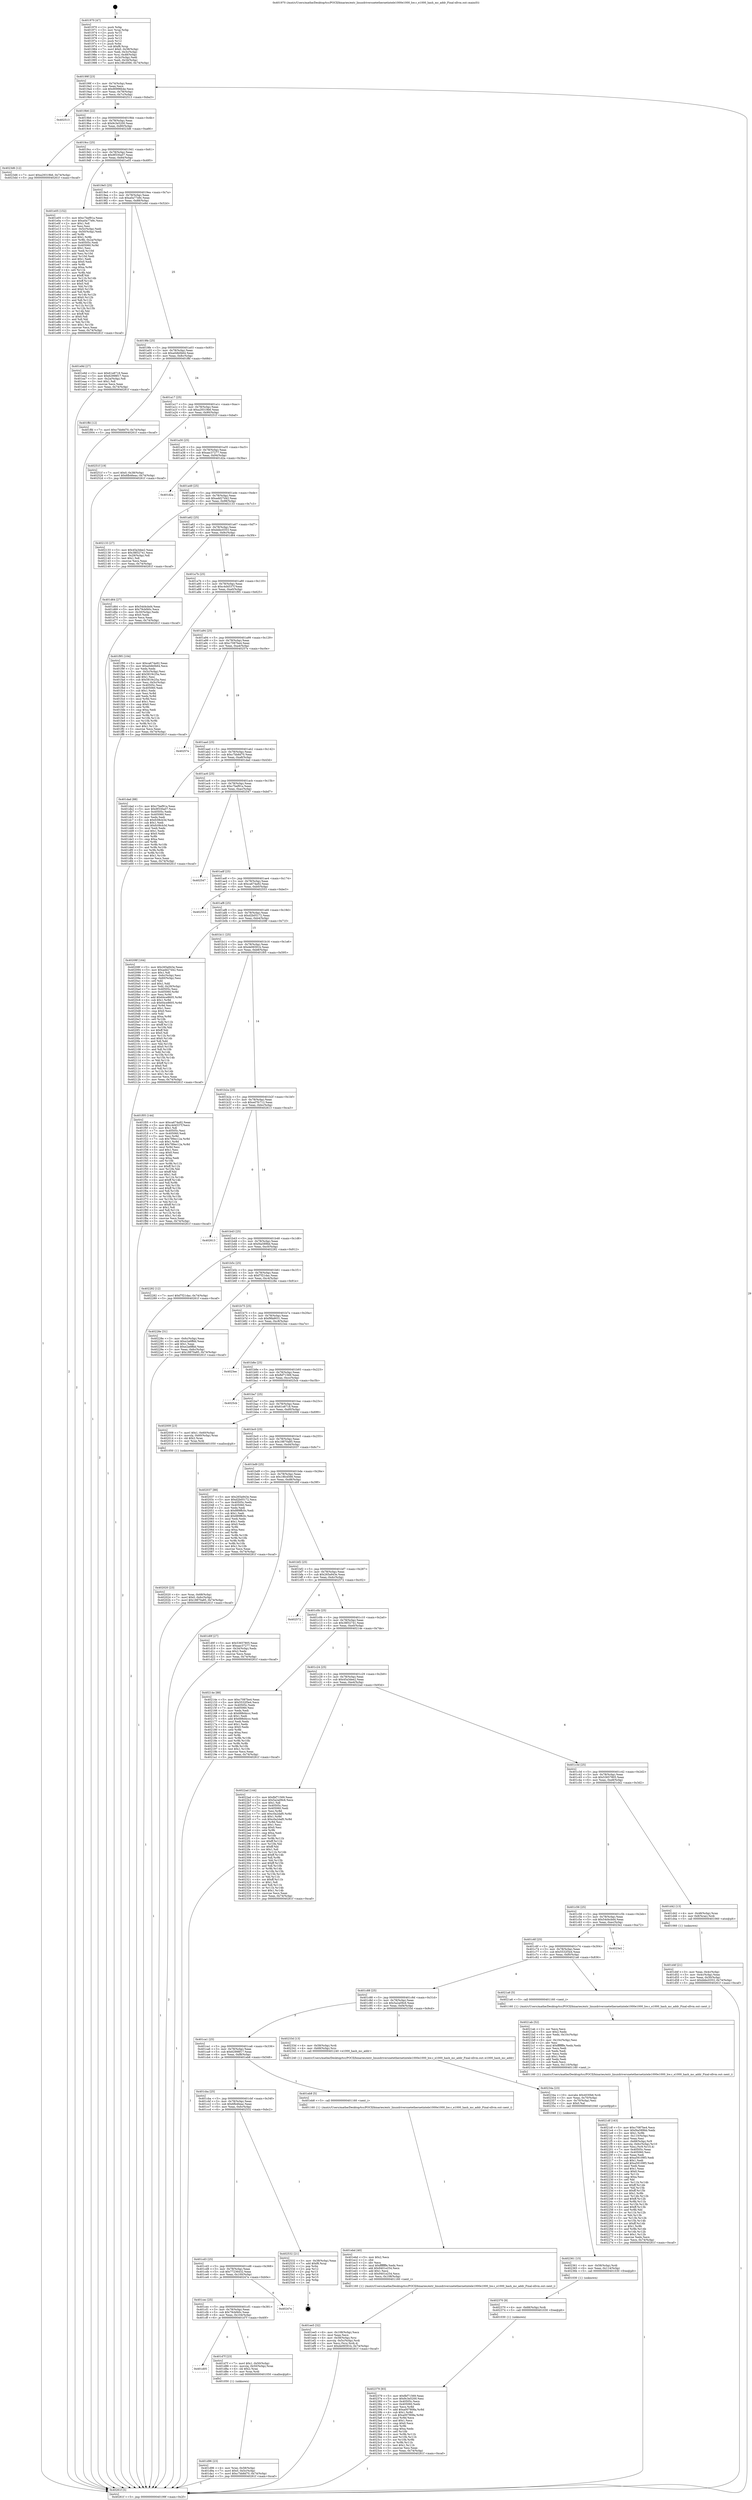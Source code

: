 digraph "0x401970" {
  label = "0x401970 (/mnt/c/Users/mathe/Desktop/tcc/POCII/binaries/extr_linuxdriversnetethernetintele1000e1000_hw.c_e1000_hash_mc_addr_Final-ollvm.out::main(0))"
  labelloc = "t"
  node[shape=record]

  Entry [label="",width=0.3,height=0.3,shape=circle,fillcolor=black,style=filled]
  "0x40199f" [label="{
     0x40199f [23]\l
     | [instrs]\l
     &nbsp;&nbsp;0x40199f \<+3\>: mov -0x74(%rbp),%eax\l
     &nbsp;&nbsp;0x4019a2 \<+2\>: mov %eax,%ecx\l
     &nbsp;&nbsp;0x4019a4 \<+6\>: sub $0x90996b4e,%ecx\l
     &nbsp;&nbsp;0x4019aa \<+3\>: mov %eax,-0x78(%rbp)\l
     &nbsp;&nbsp;0x4019ad \<+3\>: mov %ecx,-0x7c(%rbp)\l
     &nbsp;&nbsp;0x4019b0 \<+6\>: je 0000000000402513 \<main+0xba3\>\l
  }"]
  "0x402513" [label="{
     0x402513\l
  }", style=dashed]
  "0x4019b6" [label="{
     0x4019b6 [22]\l
     | [instrs]\l
     &nbsp;&nbsp;0x4019b6 \<+5\>: jmp 00000000004019bb \<main+0x4b\>\l
     &nbsp;&nbsp;0x4019bb \<+3\>: mov -0x78(%rbp),%eax\l
     &nbsp;&nbsp;0x4019be \<+5\>: sub $0x9c3e5200,%eax\l
     &nbsp;&nbsp;0x4019c3 \<+3\>: mov %eax,-0x80(%rbp)\l
     &nbsp;&nbsp;0x4019c6 \<+6\>: je 00000000004023d6 \<main+0xa66\>\l
  }"]
  Exit [label="",width=0.3,height=0.3,shape=circle,fillcolor=black,style=filled,peripheries=2]
  "0x4023d6" [label="{
     0x4023d6 [12]\l
     | [instrs]\l
     &nbsp;&nbsp;0x4023d6 \<+7\>: movl $0xa29319b6,-0x74(%rbp)\l
     &nbsp;&nbsp;0x4023dd \<+5\>: jmp 000000000040261f \<main+0xcaf\>\l
  }"]
  "0x4019cc" [label="{
     0x4019cc [25]\l
     | [instrs]\l
     &nbsp;&nbsp;0x4019cc \<+5\>: jmp 00000000004019d1 \<main+0x61\>\l
     &nbsp;&nbsp;0x4019d1 \<+3\>: mov -0x78(%rbp),%eax\l
     &nbsp;&nbsp;0x4019d4 \<+5\>: sub $0x9f330a07,%eax\l
     &nbsp;&nbsp;0x4019d9 \<+6\>: mov %eax,-0x84(%rbp)\l
     &nbsp;&nbsp;0x4019df \<+6\>: je 0000000000401e05 \<main+0x495\>\l
  }"]
  "0x402379" [label="{
     0x402379 [93]\l
     | [instrs]\l
     &nbsp;&nbsp;0x402379 \<+5\>: mov $0xfbf71569,%eax\l
     &nbsp;&nbsp;0x40237e \<+5\>: mov $0x9c3e5200,%esi\l
     &nbsp;&nbsp;0x402383 \<+7\>: mov 0x40505c,%ecx\l
     &nbsp;&nbsp;0x40238a \<+7\>: mov 0x405060,%edx\l
     &nbsp;&nbsp;0x402391 \<+3\>: mov %ecx,%r8d\l
     &nbsp;&nbsp;0x402394 \<+7\>: add $0xa007808a,%r8d\l
     &nbsp;&nbsp;0x40239b \<+4\>: sub $0x1,%r8d\l
     &nbsp;&nbsp;0x40239f \<+7\>: sub $0xa007808a,%r8d\l
     &nbsp;&nbsp;0x4023a6 \<+4\>: imul %r8d,%ecx\l
     &nbsp;&nbsp;0x4023aa \<+3\>: and $0x1,%ecx\l
     &nbsp;&nbsp;0x4023ad \<+3\>: cmp $0x0,%ecx\l
     &nbsp;&nbsp;0x4023b0 \<+4\>: sete %r9b\l
     &nbsp;&nbsp;0x4023b4 \<+3\>: cmp $0xa,%edx\l
     &nbsp;&nbsp;0x4023b7 \<+4\>: setl %r10b\l
     &nbsp;&nbsp;0x4023bb \<+3\>: mov %r9b,%r11b\l
     &nbsp;&nbsp;0x4023be \<+3\>: and %r10b,%r11b\l
     &nbsp;&nbsp;0x4023c1 \<+3\>: xor %r10b,%r9b\l
     &nbsp;&nbsp;0x4023c4 \<+3\>: or %r9b,%r11b\l
     &nbsp;&nbsp;0x4023c7 \<+4\>: test $0x1,%r11b\l
     &nbsp;&nbsp;0x4023cb \<+3\>: cmovne %esi,%eax\l
     &nbsp;&nbsp;0x4023ce \<+3\>: mov %eax,-0x74(%rbp)\l
     &nbsp;&nbsp;0x4023d1 \<+5\>: jmp 000000000040261f \<main+0xcaf\>\l
  }"]
  "0x401e05" [label="{
     0x401e05 [152]\l
     | [instrs]\l
     &nbsp;&nbsp;0x401e05 \<+5\>: mov $0xc7bef91a,%eax\l
     &nbsp;&nbsp;0x401e0a \<+5\>: mov $0xa0a77e9c,%ecx\l
     &nbsp;&nbsp;0x401e0f \<+2\>: mov $0x1,%dl\l
     &nbsp;&nbsp;0x401e11 \<+2\>: xor %esi,%esi\l
     &nbsp;&nbsp;0x401e13 \<+3\>: mov -0x5c(%rbp),%edi\l
     &nbsp;&nbsp;0x401e16 \<+3\>: cmp -0x50(%rbp),%edi\l
     &nbsp;&nbsp;0x401e19 \<+4\>: setl %r8b\l
     &nbsp;&nbsp;0x401e1d \<+4\>: and $0x1,%r8b\l
     &nbsp;&nbsp;0x401e21 \<+4\>: mov %r8b,-0x2a(%rbp)\l
     &nbsp;&nbsp;0x401e25 \<+7\>: mov 0x40505c,%edi\l
     &nbsp;&nbsp;0x401e2c \<+8\>: mov 0x405060,%r9d\l
     &nbsp;&nbsp;0x401e34 \<+3\>: sub $0x1,%esi\l
     &nbsp;&nbsp;0x401e37 \<+3\>: mov %edi,%r10d\l
     &nbsp;&nbsp;0x401e3a \<+3\>: add %esi,%r10d\l
     &nbsp;&nbsp;0x401e3d \<+4\>: imul %r10d,%edi\l
     &nbsp;&nbsp;0x401e41 \<+3\>: and $0x1,%edi\l
     &nbsp;&nbsp;0x401e44 \<+3\>: cmp $0x0,%edi\l
     &nbsp;&nbsp;0x401e47 \<+4\>: sete %r8b\l
     &nbsp;&nbsp;0x401e4b \<+4\>: cmp $0xa,%r9d\l
     &nbsp;&nbsp;0x401e4f \<+4\>: setl %r11b\l
     &nbsp;&nbsp;0x401e53 \<+3\>: mov %r8b,%bl\l
     &nbsp;&nbsp;0x401e56 \<+3\>: xor $0xff,%bl\l
     &nbsp;&nbsp;0x401e59 \<+3\>: mov %r11b,%r14b\l
     &nbsp;&nbsp;0x401e5c \<+4\>: xor $0xff,%r14b\l
     &nbsp;&nbsp;0x401e60 \<+3\>: xor $0x0,%dl\l
     &nbsp;&nbsp;0x401e63 \<+3\>: mov %bl,%r15b\l
     &nbsp;&nbsp;0x401e66 \<+4\>: and $0x0,%r15b\l
     &nbsp;&nbsp;0x401e6a \<+3\>: and %dl,%r8b\l
     &nbsp;&nbsp;0x401e6d \<+3\>: mov %r14b,%r12b\l
     &nbsp;&nbsp;0x401e70 \<+4\>: and $0x0,%r12b\l
     &nbsp;&nbsp;0x401e74 \<+3\>: and %dl,%r11b\l
     &nbsp;&nbsp;0x401e77 \<+3\>: or %r8b,%r15b\l
     &nbsp;&nbsp;0x401e7a \<+3\>: or %r11b,%r12b\l
     &nbsp;&nbsp;0x401e7d \<+3\>: xor %r12b,%r15b\l
     &nbsp;&nbsp;0x401e80 \<+3\>: or %r14b,%bl\l
     &nbsp;&nbsp;0x401e83 \<+3\>: xor $0xff,%bl\l
     &nbsp;&nbsp;0x401e86 \<+3\>: or $0x0,%dl\l
     &nbsp;&nbsp;0x401e89 \<+2\>: and %dl,%bl\l
     &nbsp;&nbsp;0x401e8b \<+3\>: or %bl,%r15b\l
     &nbsp;&nbsp;0x401e8e \<+4\>: test $0x1,%r15b\l
     &nbsp;&nbsp;0x401e92 \<+3\>: cmovne %ecx,%eax\l
     &nbsp;&nbsp;0x401e95 \<+3\>: mov %eax,-0x74(%rbp)\l
     &nbsp;&nbsp;0x401e98 \<+5\>: jmp 000000000040261f \<main+0xcaf\>\l
  }"]
  "0x4019e5" [label="{
     0x4019e5 [25]\l
     | [instrs]\l
     &nbsp;&nbsp;0x4019e5 \<+5\>: jmp 00000000004019ea \<main+0x7a\>\l
     &nbsp;&nbsp;0x4019ea \<+3\>: mov -0x78(%rbp),%eax\l
     &nbsp;&nbsp;0x4019ed \<+5\>: sub $0xa0a77e9c,%eax\l
     &nbsp;&nbsp;0x4019f2 \<+6\>: mov %eax,-0x88(%rbp)\l
     &nbsp;&nbsp;0x4019f8 \<+6\>: je 0000000000401e9d \<main+0x52d\>\l
  }"]
  "0x402370" [label="{
     0x402370 [9]\l
     | [instrs]\l
     &nbsp;&nbsp;0x402370 \<+4\>: mov -0x68(%rbp),%rdi\l
     &nbsp;&nbsp;0x402374 \<+5\>: call 0000000000401030 \<free@plt\>\l
     | [calls]\l
     &nbsp;&nbsp;0x401030 \{1\} (unknown)\l
  }"]
  "0x401e9d" [label="{
     0x401e9d [27]\l
     | [instrs]\l
     &nbsp;&nbsp;0x401e9d \<+5\>: mov $0x61e8718,%eax\l
     &nbsp;&nbsp;0x401ea2 \<+5\>: mov $0x62998f17,%ecx\l
     &nbsp;&nbsp;0x401ea7 \<+3\>: mov -0x2a(%rbp),%dl\l
     &nbsp;&nbsp;0x401eaa \<+3\>: test $0x1,%dl\l
     &nbsp;&nbsp;0x401ead \<+3\>: cmovne %ecx,%eax\l
     &nbsp;&nbsp;0x401eb0 \<+3\>: mov %eax,-0x74(%rbp)\l
     &nbsp;&nbsp;0x401eb3 \<+5\>: jmp 000000000040261f \<main+0xcaf\>\l
  }"]
  "0x4019fe" [label="{
     0x4019fe [25]\l
     | [instrs]\l
     &nbsp;&nbsp;0x4019fe \<+5\>: jmp 0000000000401a03 \<main+0x93\>\l
     &nbsp;&nbsp;0x401a03 \<+3\>: mov -0x78(%rbp),%eax\l
     &nbsp;&nbsp;0x401a06 \<+5\>: sub $0xa0db0b64,%eax\l
     &nbsp;&nbsp;0x401a0b \<+6\>: mov %eax,-0x8c(%rbp)\l
     &nbsp;&nbsp;0x401a11 \<+6\>: je 0000000000401ffd \<main+0x68d\>\l
  }"]
  "0x402361" [label="{
     0x402361 [15]\l
     | [instrs]\l
     &nbsp;&nbsp;0x402361 \<+4\>: mov -0x58(%rbp),%rdi\l
     &nbsp;&nbsp;0x402365 \<+6\>: mov %eax,-0x114(%rbp)\l
     &nbsp;&nbsp;0x40236b \<+5\>: call 0000000000401030 \<free@plt\>\l
     | [calls]\l
     &nbsp;&nbsp;0x401030 \{1\} (unknown)\l
  }"]
  "0x401ffd" [label="{
     0x401ffd [12]\l
     | [instrs]\l
     &nbsp;&nbsp;0x401ffd \<+7\>: movl $0xc7bb8d70,-0x74(%rbp)\l
     &nbsp;&nbsp;0x402004 \<+5\>: jmp 000000000040261f \<main+0xcaf\>\l
  }"]
  "0x401a17" [label="{
     0x401a17 [25]\l
     | [instrs]\l
     &nbsp;&nbsp;0x401a17 \<+5\>: jmp 0000000000401a1c \<main+0xac\>\l
     &nbsp;&nbsp;0x401a1c \<+3\>: mov -0x78(%rbp),%eax\l
     &nbsp;&nbsp;0x401a1f \<+5\>: sub $0xa29319b6,%eax\l
     &nbsp;&nbsp;0x401a24 \<+6\>: mov %eax,-0x90(%rbp)\l
     &nbsp;&nbsp;0x401a2a \<+6\>: je 000000000040251f \<main+0xbaf\>\l
  }"]
  "0x40234a" [label="{
     0x40234a [23]\l
     | [instrs]\l
     &nbsp;&nbsp;0x40234a \<+10\>: movabs $0x4030b6,%rdi\l
     &nbsp;&nbsp;0x402354 \<+3\>: mov %eax,-0x70(%rbp)\l
     &nbsp;&nbsp;0x402357 \<+3\>: mov -0x70(%rbp),%esi\l
     &nbsp;&nbsp;0x40235a \<+2\>: mov $0x0,%al\l
     &nbsp;&nbsp;0x40235c \<+5\>: call 0000000000401040 \<printf@plt\>\l
     | [calls]\l
     &nbsp;&nbsp;0x401040 \{1\} (unknown)\l
  }"]
  "0x40251f" [label="{
     0x40251f [19]\l
     | [instrs]\l
     &nbsp;&nbsp;0x40251f \<+7\>: movl $0x0,-0x38(%rbp)\l
     &nbsp;&nbsp;0x402526 \<+7\>: movl $0x6fb46eac,-0x74(%rbp)\l
     &nbsp;&nbsp;0x40252d \<+5\>: jmp 000000000040261f \<main+0xcaf\>\l
  }"]
  "0x401a30" [label="{
     0x401a30 [25]\l
     | [instrs]\l
     &nbsp;&nbsp;0x401a30 \<+5\>: jmp 0000000000401a35 \<main+0xc5\>\l
     &nbsp;&nbsp;0x401a35 \<+3\>: mov -0x78(%rbp),%eax\l
     &nbsp;&nbsp;0x401a38 \<+5\>: sub $0xaac37277,%eax\l
     &nbsp;&nbsp;0x401a3d \<+6\>: mov %eax,-0x94(%rbp)\l
     &nbsp;&nbsp;0x401a43 \<+6\>: je 0000000000401d2a \<main+0x3ba\>\l
  }"]
  "0x4021df" [label="{
     0x4021df [163]\l
     | [instrs]\l
     &nbsp;&nbsp;0x4021df \<+5\>: mov $0xc7087be4,%ecx\l
     &nbsp;&nbsp;0x4021e4 \<+5\>: mov $0xf4a589bb,%edx\l
     &nbsp;&nbsp;0x4021e9 \<+3\>: mov $0x1,%r8b\l
     &nbsp;&nbsp;0x4021ec \<+6\>: mov -0x110(%rbp),%esi\l
     &nbsp;&nbsp;0x4021f2 \<+3\>: imul %eax,%esi\l
     &nbsp;&nbsp;0x4021f5 \<+4\>: mov -0x68(%rbp),%r9\l
     &nbsp;&nbsp;0x4021f9 \<+4\>: movslq -0x6c(%rbp),%r10\l
     &nbsp;&nbsp;0x4021fd \<+4\>: mov %esi,(%r9,%r10,4)\l
     &nbsp;&nbsp;0x402201 \<+7\>: mov 0x40505c,%eax\l
     &nbsp;&nbsp;0x402208 \<+7\>: mov 0x405060,%esi\l
     &nbsp;&nbsp;0x40220f \<+2\>: mov %eax,%edi\l
     &nbsp;&nbsp;0x402211 \<+6\>: sub $0xa59109f3,%edi\l
     &nbsp;&nbsp;0x402217 \<+3\>: sub $0x1,%edi\l
     &nbsp;&nbsp;0x40221a \<+6\>: add $0xa59109f3,%edi\l
     &nbsp;&nbsp;0x402220 \<+3\>: imul %edi,%eax\l
     &nbsp;&nbsp;0x402223 \<+3\>: and $0x1,%eax\l
     &nbsp;&nbsp;0x402226 \<+3\>: cmp $0x0,%eax\l
     &nbsp;&nbsp;0x402229 \<+4\>: sete %r11b\l
     &nbsp;&nbsp;0x40222d \<+3\>: cmp $0xa,%esi\l
     &nbsp;&nbsp;0x402230 \<+3\>: setl %bl\l
     &nbsp;&nbsp;0x402233 \<+3\>: mov %r11b,%r14b\l
     &nbsp;&nbsp;0x402236 \<+4\>: xor $0xff,%r14b\l
     &nbsp;&nbsp;0x40223a \<+3\>: mov %bl,%r15b\l
     &nbsp;&nbsp;0x40223d \<+4\>: xor $0xff,%r15b\l
     &nbsp;&nbsp;0x402241 \<+4\>: xor $0x1,%r8b\l
     &nbsp;&nbsp;0x402245 \<+3\>: mov %r14b,%r12b\l
     &nbsp;&nbsp;0x402248 \<+4\>: and $0xff,%r12b\l
     &nbsp;&nbsp;0x40224c \<+3\>: and %r8b,%r11b\l
     &nbsp;&nbsp;0x40224f \<+3\>: mov %r15b,%r13b\l
     &nbsp;&nbsp;0x402252 \<+4\>: and $0xff,%r13b\l
     &nbsp;&nbsp;0x402256 \<+3\>: and %r8b,%bl\l
     &nbsp;&nbsp;0x402259 \<+3\>: or %r11b,%r12b\l
     &nbsp;&nbsp;0x40225c \<+3\>: or %bl,%r13b\l
     &nbsp;&nbsp;0x40225f \<+3\>: xor %r13b,%r12b\l
     &nbsp;&nbsp;0x402262 \<+3\>: or %r15b,%r14b\l
     &nbsp;&nbsp;0x402265 \<+4\>: xor $0xff,%r14b\l
     &nbsp;&nbsp;0x402269 \<+4\>: or $0x1,%r8b\l
     &nbsp;&nbsp;0x40226d \<+3\>: and %r8b,%r14b\l
     &nbsp;&nbsp;0x402270 \<+3\>: or %r14b,%r12b\l
     &nbsp;&nbsp;0x402273 \<+4\>: test $0x1,%r12b\l
     &nbsp;&nbsp;0x402277 \<+3\>: cmovne %edx,%ecx\l
     &nbsp;&nbsp;0x40227a \<+3\>: mov %ecx,-0x74(%rbp)\l
     &nbsp;&nbsp;0x40227d \<+5\>: jmp 000000000040261f \<main+0xcaf\>\l
  }"]
  "0x401d2a" [label="{
     0x401d2a\l
  }", style=dashed]
  "0x401a49" [label="{
     0x401a49 [25]\l
     | [instrs]\l
     &nbsp;&nbsp;0x401a49 \<+5\>: jmp 0000000000401a4e \<main+0xde\>\l
     &nbsp;&nbsp;0x401a4e \<+3\>: mov -0x78(%rbp),%eax\l
     &nbsp;&nbsp;0x401a51 \<+5\>: sub $0xadd27d42,%eax\l
     &nbsp;&nbsp;0x401a56 \<+6\>: mov %eax,-0x98(%rbp)\l
     &nbsp;&nbsp;0x401a5c \<+6\>: je 0000000000402133 \<main+0x7c3\>\l
  }"]
  "0x4021ab" [label="{
     0x4021ab [52]\l
     | [instrs]\l
     &nbsp;&nbsp;0x4021ab \<+2\>: xor %ecx,%ecx\l
     &nbsp;&nbsp;0x4021ad \<+5\>: mov $0x2,%edx\l
     &nbsp;&nbsp;0x4021b2 \<+6\>: mov %edx,-0x10c(%rbp)\l
     &nbsp;&nbsp;0x4021b8 \<+1\>: cltd\l
     &nbsp;&nbsp;0x4021b9 \<+6\>: mov -0x10c(%rbp),%esi\l
     &nbsp;&nbsp;0x4021bf \<+2\>: idiv %esi\l
     &nbsp;&nbsp;0x4021c1 \<+6\>: imul $0xfffffffe,%edx,%edx\l
     &nbsp;&nbsp;0x4021c7 \<+2\>: mov %ecx,%edi\l
     &nbsp;&nbsp;0x4021c9 \<+2\>: sub %edx,%edi\l
     &nbsp;&nbsp;0x4021cb \<+2\>: mov %ecx,%edx\l
     &nbsp;&nbsp;0x4021cd \<+3\>: sub $0x1,%edx\l
     &nbsp;&nbsp;0x4021d0 \<+2\>: add %edx,%edi\l
     &nbsp;&nbsp;0x4021d2 \<+2\>: sub %edi,%ecx\l
     &nbsp;&nbsp;0x4021d4 \<+6\>: mov %ecx,-0x110(%rbp)\l
     &nbsp;&nbsp;0x4021da \<+5\>: call 0000000000401160 \<next_i\>\l
     | [calls]\l
     &nbsp;&nbsp;0x401160 \{1\} (/mnt/c/Users/mathe/Desktop/tcc/POCII/binaries/extr_linuxdriversnetethernetintele1000e1000_hw.c_e1000_hash_mc_addr_Final-ollvm.out::next_i)\l
  }"]
  "0x402133" [label="{
     0x402133 [27]\l
     | [instrs]\l
     &nbsp;&nbsp;0x402133 \<+5\>: mov $0x45a3dee2,%eax\l
     &nbsp;&nbsp;0x402138 \<+5\>: mov $0x38f32741,%ecx\l
     &nbsp;&nbsp;0x40213d \<+3\>: mov -0x29(%rbp),%dl\l
     &nbsp;&nbsp;0x402140 \<+3\>: test $0x1,%dl\l
     &nbsp;&nbsp;0x402143 \<+3\>: cmovne %ecx,%eax\l
     &nbsp;&nbsp;0x402146 \<+3\>: mov %eax,-0x74(%rbp)\l
     &nbsp;&nbsp;0x402149 \<+5\>: jmp 000000000040261f \<main+0xcaf\>\l
  }"]
  "0x401a62" [label="{
     0x401a62 [25]\l
     | [instrs]\l
     &nbsp;&nbsp;0x401a62 \<+5\>: jmp 0000000000401a67 \<main+0xf7\>\l
     &nbsp;&nbsp;0x401a67 \<+3\>: mov -0x78(%rbp),%eax\l
     &nbsp;&nbsp;0x401a6a \<+5\>: sub $0xbbbc0353,%eax\l
     &nbsp;&nbsp;0x401a6f \<+6\>: mov %eax,-0x9c(%rbp)\l
     &nbsp;&nbsp;0x401a75 \<+6\>: je 0000000000401d64 \<main+0x3f4\>\l
  }"]
  "0x402020" [label="{
     0x402020 [23]\l
     | [instrs]\l
     &nbsp;&nbsp;0x402020 \<+4\>: mov %rax,-0x68(%rbp)\l
     &nbsp;&nbsp;0x402024 \<+7\>: movl $0x0,-0x6c(%rbp)\l
     &nbsp;&nbsp;0x40202b \<+7\>: movl $0x18870a85,-0x74(%rbp)\l
     &nbsp;&nbsp;0x402032 \<+5\>: jmp 000000000040261f \<main+0xcaf\>\l
  }"]
  "0x401d64" [label="{
     0x401d64 [27]\l
     | [instrs]\l
     &nbsp;&nbsp;0x401d64 \<+5\>: mov $0x54d4cbd4,%eax\l
     &nbsp;&nbsp;0x401d69 \<+5\>: mov $0x79cbf40c,%ecx\l
     &nbsp;&nbsp;0x401d6e \<+3\>: mov -0x30(%rbp),%edx\l
     &nbsp;&nbsp;0x401d71 \<+3\>: cmp $0x0,%edx\l
     &nbsp;&nbsp;0x401d74 \<+3\>: cmove %ecx,%eax\l
     &nbsp;&nbsp;0x401d77 \<+3\>: mov %eax,-0x74(%rbp)\l
     &nbsp;&nbsp;0x401d7a \<+5\>: jmp 000000000040261f \<main+0xcaf\>\l
  }"]
  "0x401a7b" [label="{
     0x401a7b [25]\l
     | [instrs]\l
     &nbsp;&nbsp;0x401a7b \<+5\>: jmp 0000000000401a80 \<main+0x110\>\l
     &nbsp;&nbsp;0x401a80 \<+3\>: mov -0x78(%rbp),%eax\l
     &nbsp;&nbsp;0x401a83 \<+5\>: sub $0xc4d4537f,%eax\l
     &nbsp;&nbsp;0x401a88 \<+6\>: mov %eax,-0xa0(%rbp)\l
     &nbsp;&nbsp;0x401a8e \<+6\>: je 0000000000401f95 \<main+0x625\>\l
  }"]
  "0x401ee5" [label="{
     0x401ee5 [32]\l
     | [instrs]\l
     &nbsp;&nbsp;0x401ee5 \<+6\>: mov -0x108(%rbp),%ecx\l
     &nbsp;&nbsp;0x401eeb \<+3\>: imul %eax,%ecx\l
     &nbsp;&nbsp;0x401eee \<+4\>: mov -0x58(%rbp),%rsi\l
     &nbsp;&nbsp;0x401ef2 \<+4\>: movslq -0x5c(%rbp),%rdi\l
     &nbsp;&nbsp;0x401ef6 \<+3\>: mov %ecx,(%rsi,%rdi,4)\l
     &nbsp;&nbsp;0x401ef9 \<+7\>: movl $0xde06591b,-0x74(%rbp)\l
     &nbsp;&nbsp;0x401f00 \<+5\>: jmp 000000000040261f \<main+0xcaf\>\l
  }"]
  "0x401f95" [label="{
     0x401f95 [104]\l
     | [instrs]\l
     &nbsp;&nbsp;0x401f95 \<+5\>: mov $0xca674a92,%eax\l
     &nbsp;&nbsp;0x401f9a \<+5\>: mov $0xa0db0b64,%ecx\l
     &nbsp;&nbsp;0x401f9f \<+2\>: xor %edx,%edx\l
     &nbsp;&nbsp;0x401fa1 \<+3\>: mov -0x5c(%rbp),%esi\l
     &nbsp;&nbsp;0x401fa4 \<+6\>: add $0x5819c25a,%esi\l
     &nbsp;&nbsp;0x401faa \<+3\>: add $0x1,%esi\l
     &nbsp;&nbsp;0x401fad \<+6\>: sub $0x5819c25a,%esi\l
     &nbsp;&nbsp;0x401fb3 \<+3\>: mov %esi,-0x5c(%rbp)\l
     &nbsp;&nbsp;0x401fb6 \<+7\>: mov 0x40505c,%esi\l
     &nbsp;&nbsp;0x401fbd \<+7\>: mov 0x405060,%edi\l
     &nbsp;&nbsp;0x401fc4 \<+3\>: sub $0x1,%edx\l
     &nbsp;&nbsp;0x401fc7 \<+3\>: mov %esi,%r8d\l
     &nbsp;&nbsp;0x401fca \<+3\>: add %edx,%r8d\l
     &nbsp;&nbsp;0x401fcd \<+4\>: imul %r8d,%esi\l
     &nbsp;&nbsp;0x401fd1 \<+3\>: and $0x1,%esi\l
     &nbsp;&nbsp;0x401fd4 \<+3\>: cmp $0x0,%esi\l
     &nbsp;&nbsp;0x401fd7 \<+4\>: sete %r9b\l
     &nbsp;&nbsp;0x401fdb \<+3\>: cmp $0xa,%edi\l
     &nbsp;&nbsp;0x401fde \<+4\>: setl %r10b\l
     &nbsp;&nbsp;0x401fe2 \<+3\>: mov %r9b,%r11b\l
     &nbsp;&nbsp;0x401fe5 \<+3\>: and %r10b,%r11b\l
     &nbsp;&nbsp;0x401fe8 \<+3\>: xor %r10b,%r9b\l
     &nbsp;&nbsp;0x401feb \<+3\>: or %r9b,%r11b\l
     &nbsp;&nbsp;0x401fee \<+4\>: test $0x1,%r11b\l
     &nbsp;&nbsp;0x401ff2 \<+3\>: cmovne %ecx,%eax\l
     &nbsp;&nbsp;0x401ff5 \<+3\>: mov %eax,-0x74(%rbp)\l
     &nbsp;&nbsp;0x401ff8 \<+5\>: jmp 000000000040261f \<main+0xcaf\>\l
  }"]
  "0x401a94" [label="{
     0x401a94 [25]\l
     | [instrs]\l
     &nbsp;&nbsp;0x401a94 \<+5\>: jmp 0000000000401a99 \<main+0x129\>\l
     &nbsp;&nbsp;0x401a99 \<+3\>: mov -0x78(%rbp),%eax\l
     &nbsp;&nbsp;0x401a9c \<+5\>: sub $0xc7087be4,%eax\l
     &nbsp;&nbsp;0x401aa1 \<+6\>: mov %eax,-0xa4(%rbp)\l
     &nbsp;&nbsp;0x401aa7 \<+6\>: je 000000000040257e \<main+0xc0e\>\l
  }"]
  "0x401ebd" [label="{
     0x401ebd [40]\l
     | [instrs]\l
     &nbsp;&nbsp;0x401ebd \<+5\>: mov $0x2,%ecx\l
     &nbsp;&nbsp;0x401ec2 \<+1\>: cltd\l
     &nbsp;&nbsp;0x401ec3 \<+2\>: idiv %ecx\l
     &nbsp;&nbsp;0x401ec5 \<+6\>: imul $0xfffffffe,%edx,%ecx\l
     &nbsp;&nbsp;0x401ecb \<+6\>: add $0x9401e254,%ecx\l
     &nbsp;&nbsp;0x401ed1 \<+3\>: add $0x1,%ecx\l
     &nbsp;&nbsp;0x401ed4 \<+6\>: sub $0x9401e254,%ecx\l
     &nbsp;&nbsp;0x401eda \<+6\>: mov %ecx,-0x108(%rbp)\l
     &nbsp;&nbsp;0x401ee0 \<+5\>: call 0000000000401160 \<next_i\>\l
     | [calls]\l
     &nbsp;&nbsp;0x401160 \{1\} (/mnt/c/Users/mathe/Desktop/tcc/POCII/binaries/extr_linuxdriversnetethernetintele1000e1000_hw.c_e1000_hash_mc_addr_Final-ollvm.out::next_i)\l
  }"]
  "0x40257e" [label="{
     0x40257e\l
  }", style=dashed]
  "0x401aad" [label="{
     0x401aad [25]\l
     | [instrs]\l
     &nbsp;&nbsp;0x401aad \<+5\>: jmp 0000000000401ab2 \<main+0x142\>\l
     &nbsp;&nbsp;0x401ab2 \<+3\>: mov -0x78(%rbp),%eax\l
     &nbsp;&nbsp;0x401ab5 \<+5\>: sub $0xc7bb8d70,%eax\l
     &nbsp;&nbsp;0x401aba \<+6\>: mov %eax,-0xa8(%rbp)\l
     &nbsp;&nbsp;0x401ac0 \<+6\>: je 0000000000401dad \<main+0x43d\>\l
  }"]
  "0x401d96" [label="{
     0x401d96 [23]\l
     | [instrs]\l
     &nbsp;&nbsp;0x401d96 \<+4\>: mov %rax,-0x58(%rbp)\l
     &nbsp;&nbsp;0x401d9a \<+7\>: movl $0x0,-0x5c(%rbp)\l
     &nbsp;&nbsp;0x401da1 \<+7\>: movl $0xc7bb8d70,-0x74(%rbp)\l
     &nbsp;&nbsp;0x401da8 \<+5\>: jmp 000000000040261f \<main+0xcaf\>\l
  }"]
  "0x401dad" [label="{
     0x401dad [88]\l
     | [instrs]\l
     &nbsp;&nbsp;0x401dad \<+5\>: mov $0xc7bef91a,%eax\l
     &nbsp;&nbsp;0x401db2 \<+5\>: mov $0x9f330a07,%ecx\l
     &nbsp;&nbsp;0x401db7 \<+7\>: mov 0x40505c,%edx\l
     &nbsp;&nbsp;0x401dbe \<+7\>: mov 0x405060,%esi\l
     &nbsp;&nbsp;0x401dc5 \<+2\>: mov %edx,%edi\l
     &nbsp;&nbsp;0x401dc7 \<+6\>: sub $0xfc08cb3d,%edi\l
     &nbsp;&nbsp;0x401dcd \<+3\>: sub $0x1,%edi\l
     &nbsp;&nbsp;0x401dd0 \<+6\>: add $0xfc08cb3d,%edi\l
     &nbsp;&nbsp;0x401dd6 \<+3\>: imul %edi,%edx\l
     &nbsp;&nbsp;0x401dd9 \<+3\>: and $0x1,%edx\l
     &nbsp;&nbsp;0x401ddc \<+3\>: cmp $0x0,%edx\l
     &nbsp;&nbsp;0x401ddf \<+4\>: sete %r8b\l
     &nbsp;&nbsp;0x401de3 \<+3\>: cmp $0xa,%esi\l
     &nbsp;&nbsp;0x401de6 \<+4\>: setl %r9b\l
     &nbsp;&nbsp;0x401dea \<+3\>: mov %r8b,%r10b\l
     &nbsp;&nbsp;0x401ded \<+3\>: and %r9b,%r10b\l
     &nbsp;&nbsp;0x401df0 \<+3\>: xor %r9b,%r8b\l
     &nbsp;&nbsp;0x401df3 \<+3\>: or %r8b,%r10b\l
     &nbsp;&nbsp;0x401df6 \<+4\>: test $0x1,%r10b\l
     &nbsp;&nbsp;0x401dfa \<+3\>: cmovne %ecx,%eax\l
     &nbsp;&nbsp;0x401dfd \<+3\>: mov %eax,-0x74(%rbp)\l
     &nbsp;&nbsp;0x401e00 \<+5\>: jmp 000000000040261f \<main+0xcaf\>\l
  }"]
  "0x401ac6" [label="{
     0x401ac6 [25]\l
     | [instrs]\l
     &nbsp;&nbsp;0x401ac6 \<+5\>: jmp 0000000000401acb \<main+0x15b\>\l
     &nbsp;&nbsp;0x401acb \<+3\>: mov -0x78(%rbp),%eax\l
     &nbsp;&nbsp;0x401ace \<+5\>: sub $0xc7bef91a,%eax\l
     &nbsp;&nbsp;0x401ad3 \<+6\>: mov %eax,-0xac(%rbp)\l
     &nbsp;&nbsp;0x401ad9 \<+6\>: je 0000000000402547 \<main+0xbd7\>\l
  }"]
  "0x401d05" [label="{
     0x401d05\l
  }", style=dashed]
  "0x402547" [label="{
     0x402547\l
  }", style=dashed]
  "0x401adf" [label="{
     0x401adf [25]\l
     | [instrs]\l
     &nbsp;&nbsp;0x401adf \<+5\>: jmp 0000000000401ae4 \<main+0x174\>\l
     &nbsp;&nbsp;0x401ae4 \<+3\>: mov -0x78(%rbp),%eax\l
     &nbsp;&nbsp;0x401ae7 \<+5\>: sub $0xca674a92,%eax\l
     &nbsp;&nbsp;0x401aec \<+6\>: mov %eax,-0xb0(%rbp)\l
     &nbsp;&nbsp;0x401af2 \<+6\>: je 0000000000402553 \<main+0xbe3\>\l
  }"]
  "0x401d7f" [label="{
     0x401d7f [23]\l
     | [instrs]\l
     &nbsp;&nbsp;0x401d7f \<+7\>: movl $0x1,-0x50(%rbp)\l
     &nbsp;&nbsp;0x401d86 \<+4\>: movslq -0x50(%rbp),%rax\l
     &nbsp;&nbsp;0x401d8a \<+4\>: shl $0x2,%rax\l
     &nbsp;&nbsp;0x401d8e \<+3\>: mov %rax,%rdi\l
     &nbsp;&nbsp;0x401d91 \<+5\>: call 0000000000401050 \<malloc@plt\>\l
     | [calls]\l
     &nbsp;&nbsp;0x401050 \{1\} (unknown)\l
  }"]
  "0x402553" [label="{
     0x402553\l
  }", style=dashed]
  "0x401af8" [label="{
     0x401af8 [25]\l
     | [instrs]\l
     &nbsp;&nbsp;0x401af8 \<+5\>: jmp 0000000000401afd \<main+0x18d\>\l
     &nbsp;&nbsp;0x401afd \<+3\>: mov -0x78(%rbp),%eax\l
     &nbsp;&nbsp;0x401b00 \<+5\>: sub $0xd2b05172,%eax\l
     &nbsp;&nbsp;0x401b05 \<+6\>: mov %eax,-0xb4(%rbp)\l
     &nbsp;&nbsp;0x401b0b \<+6\>: je 000000000040208f \<main+0x71f\>\l
  }"]
  "0x401cec" [label="{
     0x401cec [25]\l
     | [instrs]\l
     &nbsp;&nbsp;0x401cec \<+5\>: jmp 0000000000401cf1 \<main+0x381\>\l
     &nbsp;&nbsp;0x401cf1 \<+3\>: mov -0x78(%rbp),%eax\l
     &nbsp;&nbsp;0x401cf4 \<+5\>: sub $0x79cbf40c,%eax\l
     &nbsp;&nbsp;0x401cf9 \<+6\>: mov %eax,-0x104(%rbp)\l
     &nbsp;&nbsp;0x401cff \<+6\>: je 0000000000401d7f \<main+0x40f\>\l
  }"]
  "0x40208f" [label="{
     0x40208f [164]\l
     | [instrs]\l
     &nbsp;&nbsp;0x40208f \<+5\>: mov $0x265a943e,%eax\l
     &nbsp;&nbsp;0x402094 \<+5\>: mov $0xadd27d42,%ecx\l
     &nbsp;&nbsp;0x402099 \<+2\>: mov $0x1,%dl\l
     &nbsp;&nbsp;0x40209b \<+3\>: mov -0x6c(%rbp),%esi\l
     &nbsp;&nbsp;0x40209e \<+3\>: cmp -0x60(%rbp),%esi\l
     &nbsp;&nbsp;0x4020a1 \<+4\>: setl %dil\l
     &nbsp;&nbsp;0x4020a5 \<+4\>: and $0x1,%dil\l
     &nbsp;&nbsp;0x4020a9 \<+4\>: mov %dil,-0x29(%rbp)\l
     &nbsp;&nbsp;0x4020ad \<+7\>: mov 0x40505c,%esi\l
     &nbsp;&nbsp;0x4020b4 \<+8\>: mov 0x405060,%r8d\l
     &nbsp;&nbsp;0x4020bc \<+3\>: mov %esi,%r9d\l
     &nbsp;&nbsp;0x4020bf \<+7\>: add $0x64ce8605,%r9d\l
     &nbsp;&nbsp;0x4020c6 \<+4\>: sub $0x1,%r9d\l
     &nbsp;&nbsp;0x4020ca \<+7\>: sub $0x64ce8605,%r9d\l
     &nbsp;&nbsp;0x4020d1 \<+4\>: imul %r9d,%esi\l
     &nbsp;&nbsp;0x4020d5 \<+3\>: and $0x1,%esi\l
     &nbsp;&nbsp;0x4020d8 \<+3\>: cmp $0x0,%esi\l
     &nbsp;&nbsp;0x4020db \<+4\>: sete %dil\l
     &nbsp;&nbsp;0x4020df \<+4\>: cmp $0xa,%r8d\l
     &nbsp;&nbsp;0x4020e3 \<+4\>: setl %r10b\l
     &nbsp;&nbsp;0x4020e7 \<+3\>: mov %dil,%r11b\l
     &nbsp;&nbsp;0x4020ea \<+4\>: xor $0xff,%r11b\l
     &nbsp;&nbsp;0x4020ee \<+3\>: mov %r10b,%bl\l
     &nbsp;&nbsp;0x4020f1 \<+3\>: xor $0xff,%bl\l
     &nbsp;&nbsp;0x4020f4 \<+3\>: xor $0x0,%dl\l
     &nbsp;&nbsp;0x4020f7 \<+3\>: mov %r11b,%r14b\l
     &nbsp;&nbsp;0x4020fa \<+4\>: and $0x0,%r14b\l
     &nbsp;&nbsp;0x4020fe \<+3\>: and %dl,%dil\l
     &nbsp;&nbsp;0x402101 \<+3\>: mov %bl,%r15b\l
     &nbsp;&nbsp;0x402104 \<+4\>: and $0x0,%r15b\l
     &nbsp;&nbsp;0x402108 \<+3\>: and %dl,%r10b\l
     &nbsp;&nbsp;0x40210b \<+3\>: or %dil,%r14b\l
     &nbsp;&nbsp;0x40210e \<+3\>: or %r10b,%r15b\l
     &nbsp;&nbsp;0x402111 \<+3\>: xor %r15b,%r14b\l
     &nbsp;&nbsp;0x402114 \<+3\>: or %bl,%r11b\l
     &nbsp;&nbsp;0x402117 \<+4\>: xor $0xff,%r11b\l
     &nbsp;&nbsp;0x40211b \<+3\>: or $0x0,%dl\l
     &nbsp;&nbsp;0x40211e \<+3\>: and %dl,%r11b\l
     &nbsp;&nbsp;0x402121 \<+3\>: or %r11b,%r14b\l
     &nbsp;&nbsp;0x402124 \<+4\>: test $0x1,%r14b\l
     &nbsp;&nbsp;0x402128 \<+3\>: cmovne %ecx,%eax\l
     &nbsp;&nbsp;0x40212b \<+3\>: mov %eax,-0x74(%rbp)\l
     &nbsp;&nbsp;0x40212e \<+5\>: jmp 000000000040261f \<main+0xcaf\>\l
  }"]
  "0x401b11" [label="{
     0x401b11 [25]\l
     | [instrs]\l
     &nbsp;&nbsp;0x401b11 \<+5\>: jmp 0000000000401b16 \<main+0x1a6\>\l
     &nbsp;&nbsp;0x401b16 \<+3\>: mov -0x78(%rbp),%eax\l
     &nbsp;&nbsp;0x401b19 \<+5\>: sub $0xde06591b,%eax\l
     &nbsp;&nbsp;0x401b1e \<+6\>: mov %eax,-0xb8(%rbp)\l
     &nbsp;&nbsp;0x401b24 \<+6\>: je 0000000000401f05 \<main+0x595\>\l
  }"]
  "0x40247e" [label="{
     0x40247e\l
  }", style=dashed]
  "0x401f05" [label="{
     0x401f05 [144]\l
     | [instrs]\l
     &nbsp;&nbsp;0x401f05 \<+5\>: mov $0xca674a92,%eax\l
     &nbsp;&nbsp;0x401f0a \<+5\>: mov $0xc4d4537f,%ecx\l
     &nbsp;&nbsp;0x401f0f \<+2\>: mov $0x1,%dl\l
     &nbsp;&nbsp;0x401f11 \<+7\>: mov 0x40505c,%esi\l
     &nbsp;&nbsp;0x401f18 \<+7\>: mov 0x405060,%edi\l
     &nbsp;&nbsp;0x401f1f \<+3\>: mov %esi,%r8d\l
     &nbsp;&nbsp;0x401f22 \<+7\>: sub $0x789ec12a,%r8d\l
     &nbsp;&nbsp;0x401f29 \<+4\>: sub $0x1,%r8d\l
     &nbsp;&nbsp;0x401f2d \<+7\>: add $0x789ec12a,%r8d\l
     &nbsp;&nbsp;0x401f34 \<+4\>: imul %r8d,%esi\l
     &nbsp;&nbsp;0x401f38 \<+3\>: and $0x1,%esi\l
     &nbsp;&nbsp;0x401f3b \<+3\>: cmp $0x0,%esi\l
     &nbsp;&nbsp;0x401f3e \<+4\>: sete %r9b\l
     &nbsp;&nbsp;0x401f42 \<+3\>: cmp $0xa,%edi\l
     &nbsp;&nbsp;0x401f45 \<+4\>: setl %r10b\l
     &nbsp;&nbsp;0x401f49 \<+3\>: mov %r9b,%r11b\l
     &nbsp;&nbsp;0x401f4c \<+4\>: xor $0xff,%r11b\l
     &nbsp;&nbsp;0x401f50 \<+3\>: mov %r10b,%bl\l
     &nbsp;&nbsp;0x401f53 \<+3\>: xor $0xff,%bl\l
     &nbsp;&nbsp;0x401f56 \<+3\>: xor $0x1,%dl\l
     &nbsp;&nbsp;0x401f59 \<+3\>: mov %r11b,%r14b\l
     &nbsp;&nbsp;0x401f5c \<+4\>: and $0xff,%r14b\l
     &nbsp;&nbsp;0x401f60 \<+3\>: and %dl,%r9b\l
     &nbsp;&nbsp;0x401f63 \<+3\>: mov %bl,%r15b\l
     &nbsp;&nbsp;0x401f66 \<+4\>: and $0xff,%r15b\l
     &nbsp;&nbsp;0x401f6a \<+3\>: and %dl,%r10b\l
     &nbsp;&nbsp;0x401f6d \<+3\>: or %r9b,%r14b\l
     &nbsp;&nbsp;0x401f70 \<+3\>: or %r10b,%r15b\l
     &nbsp;&nbsp;0x401f73 \<+3\>: xor %r15b,%r14b\l
     &nbsp;&nbsp;0x401f76 \<+3\>: or %bl,%r11b\l
     &nbsp;&nbsp;0x401f79 \<+4\>: xor $0xff,%r11b\l
     &nbsp;&nbsp;0x401f7d \<+3\>: or $0x1,%dl\l
     &nbsp;&nbsp;0x401f80 \<+3\>: and %dl,%r11b\l
     &nbsp;&nbsp;0x401f83 \<+3\>: or %r11b,%r14b\l
     &nbsp;&nbsp;0x401f86 \<+4\>: test $0x1,%r14b\l
     &nbsp;&nbsp;0x401f8a \<+3\>: cmovne %ecx,%eax\l
     &nbsp;&nbsp;0x401f8d \<+3\>: mov %eax,-0x74(%rbp)\l
     &nbsp;&nbsp;0x401f90 \<+5\>: jmp 000000000040261f \<main+0xcaf\>\l
  }"]
  "0x401b2a" [label="{
     0x401b2a [25]\l
     | [instrs]\l
     &nbsp;&nbsp;0x401b2a \<+5\>: jmp 0000000000401b2f \<main+0x1bf\>\l
     &nbsp;&nbsp;0x401b2f \<+3\>: mov -0x78(%rbp),%eax\l
     &nbsp;&nbsp;0x401b32 \<+5\>: sub $0xed7fc712,%eax\l
     &nbsp;&nbsp;0x401b37 \<+6\>: mov %eax,-0xbc(%rbp)\l
     &nbsp;&nbsp;0x401b3d \<+6\>: je 0000000000402613 \<main+0xca3\>\l
  }"]
  "0x401cd3" [label="{
     0x401cd3 [25]\l
     | [instrs]\l
     &nbsp;&nbsp;0x401cd3 \<+5\>: jmp 0000000000401cd8 \<main+0x368\>\l
     &nbsp;&nbsp;0x401cd8 \<+3\>: mov -0x78(%rbp),%eax\l
     &nbsp;&nbsp;0x401cdb \<+5\>: sub $0x77236432,%eax\l
     &nbsp;&nbsp;0x401ce0 \<+6\>: mov %eax,-0x100(%rbp)\l
     &nbsp;&nbsp;0x401ce6 \<+6\>: je 000000000040247e \<main+0xb0e\>\l
  }"]
  "0x402613" [label="{
     0x402613\l
  }", style=dashed]
  "0x401b43" [label="{
     0x401b43 [25]\l
     | [instrs]\l
     &nbsp;&nbsp;0x401b43 \<+5\>: jmp 0000000000401b48 \<main+0x1d8\>\l
     &nbsp;&nbsp;0x401b48 \<+3\>: mov -0x78(%rbp),%eax\l
     &nbsp;&nbsp;0x401b4b \<+5\>: sub $0xf4a589bb,%eax\l
     &nbsp;&nbsp;0x401b50 \<+6\>: mov %eax,-0xc0(%rbp)\l
     &nbsp;&nbsp;0x401b56 \<+6\>: je 0000000000402282 \<main+0x912\>\l
  }"]
  "0x402532" [label="{
     0x402532 [21]\l
     | [instrs]\l
     &nbsp;&nbsp;0x402532 \<+3\>: mov -0x38(%rbp),%eax\l
     &nbsp;&nbsp;0x402535 \<+7\>: add $0xf8,%rsp\l
     &nbsp;&nbsp;0x40253c \<+1\>: pop %rbx\l
     &nbsp;&nbsp;0x40253d \<+2\>: pop %r12\l
     &nbsp;&nbsp;0x40253f \<+2\>: pop %r13\l
     &nbsp;&nbsp;0x402541 \<+2\>: pop %r14\l
     &nbsp;&nbsp;0x402543 \<+2\>: pop %r15\l
     &nbsp;&nbsp;0x402545 \<+1\>: pop %rbp\l
     &nbsp;&nbsp;0x402546 \<+1\>: ret\l
  }"]
  "0x402282" [label="{
     0x402282 [12]\l
     | [instrs]\l
     &nbsp;&nbsp;0x402282 \<+7\>: movl $0xf7f21dac,-0x74(%rbp)\l
     &nbsp;&nbsp;0x402289 \<+5\>: jmp 000000000040261f \<main+0xcaf\>\l
  }"]
  "0x401b5c" [label="{
     0x401b5c [25]\l
     | [instrs]\l
     &nbsp;&nbsp;0x401b5c \<+5\>: jmp 0000000000401b61 \<main+0x1f1\>\l
     &nbsp;&nbsp;0x401b61 \<+3\>: mov -0x78(%rbp),%eax\l
     &nbsp;&nbsp;0x401b64 \<+5\>: sub $0xf7f21dac,%eax\l
     &nbsp;&nbsp;0x401b69 \<+6\>: mov %eax,-0xc4(%rbp)\l
     &nbsp;&nbsp;0x401b6f \<+6\>: je 000000000040228e \<main+0x91e\>\l
  }"]
  "0x401cba" [label="{
     0x401cba [25]\l
     | [instrs]\l
     &nbsp;&nbsp;0x401cba \<+5\>: jmp 0000000000401cbf \<main+0x34f\>\l
     &nbsp;&nbsp;0x401cbf \<+3\>: mov -0x78(%rbp),%eax\l
     &nbsp;&nbsp;0x401cc2 \<+5\>: sub $0x6fb46eac,%eax\l
     &nbsp;&nbsp;0x401cc7 \<+6\>: mov %eax,-0xfc(%rbp)\l
     &nbsp;&nbsp;0x401ccd \<+6\>: je 0000000000402532 \<main+0xbc2\>\l
  }"]
  "0x40228e" [label="{
     0x40228e [31]\l
     | [instrs]\l
     &nbsp;&nbsp;0x40228e \<+3\>: mov -0x6c(%rbp),%eax\l
     &nbsp;&nbsp;0x402291 \<+5\>: add $0xe2a6ffdd,%eax\l
     &nbsp;&nbsp;0x402296 \<+3\>: add $0x1,%eax\l
     &nbsp;&nbsp;0x402299 \<+5\>: sub $0xe2a6ffdd,%eax\l
     &nbsp;&nbsp;0x40229e \<+3\>: mov %eax,-0x6c(%rbp)\l
     &nbsp;&nbsp;0x4022a1 \<+7\>: movl $0x18870a85,-0x74(%rbp)\l
     &nbsp;&nbsp;0x4022a8 \<+5\>: jmp 000000000040261f \<main+0xcaf\>\l
  }"]
  "0x401b75" [label="{
     0x401b75 [25]\l
     | [instrs]\l
     &nbsp;&nbsp;0x401b75 \<+5\>: jmp 0000000000401b7a \<main+0x20a\>\l
     &nbsp;&nbsp;0x401b7a \<+3\>: mov -0x78(%rbp),%eax\l
     &nbsp;&nbsp;0x401b7d \<+5\>: sub $0xf9fa9031,%eax\l
     &nbsp;&nbsp;0x401b82 \<+6\>: mov %eax,-0xc8(%rbp)\l
     &nbsp;&nbsp;0x401b88 \<+6\>: je 00000000004023ee \<main+0xa7e\>\l
  }"]
  "0x401eb8" [label="{
     0x401eb8 [5]\l
     | [instrs]\l
     &nbsp;&nbsp;0x401eb8 \<+5\>: call 0000000000401160 \<next_i\>\l
     | [calls]\l
     &nbsp;&nbsp;0x401160 \{1\} (/mnt/c/Users/mathe/Desktop/tcc/POCII/binaries/extr_linuxdriversnetethernetintele1000e1000_hw.c_e1000_hash_mc_addr_Final-ollvm.out::next_i)\l
  }"]
  "0x4023ee" [label="{
     0x4023ee\l
  }", style=dashed]
  "0x401b8e" [label="{
     0x401b8e [25]\l
     | [instrs]\l
     &nbsp;&nbsp;0x401b8e \<+5\>: jmp 0000000000401b93 \<main+0x223\>\l
     &nbsp;&nbsp;0x401b93 \<+3\>: mov -0x78(%rbp),%eax\l
     &nbsp;&nbsp;0x401b96 \<+5\>: sub $0xfbf71569,%eax\l
     &nbsp;&nbsp;0x401b9b \<+6\>: mov %eax,-0xcc(%rbp)\l
     &nbsp;&nbsp;0x401ba1 \<+6\>: je 00000000004025cb \<main+0xc5b\>\l
  }"]
  "0x401ca1" [label="{
     0x401ca1 [25]\l
     | [instrs]\l
     &nbsp;&nbsp;0x401ca1 \<+5\>: jmp 0000000000401ca6 \<main+0x336\>\l
     &nbsp;&nbsp;0x401ca6 \<+3\>: mov -0x78(%rbp),%eax\l
     &nbsp;&nbsp;0x401ca9 \<+5\>: sub $0x62998f17,%eax\l
     &nbsp;&nbsp;0x401cae \<+6\>: mov %eax,-0xf8(%rbp)\l
     &nbsp;&nbsp;0x401cb4 \<+6\>: je 0000000000401eb8 \<main+0x548\>\l
  }"]
  "0x4025cb" [label="{
     0x4025cb\l
  }", style=dashed]
  "0x401ba7" [label="{
     0x401ba7 [25]\l
     | [instrs]\l
     &nbsp;&nbsp;0x401ba7 \<+5\>: jmp 0000000000401bac \<main+0x23c\>\l
     &nbsp;&nbsp;0x401bac \<+3\>: mov -0x78(%rbp),%eax\l
     &nbsp;&nbsp;0x401baf \<+5\>: sub $0x61e8718,%eax\l
     &nbsp;&nbsp;0x401bb4 \<+6\>: mov %eax,-0xd0(%rbp)\l
     &nbsp;&nbsp;0x401bba \<+6\>: je 0000000000402009 \<main+0x699\>\l
  }"]
  "0x40233d" [label="{
     0x40233d [13]\l
     | [instrs]\l
     &nbsp;&nbsp;0x40233d \<+4\>: mov -0x58(%rbp),%rdi\l
     &nbsp;&nbsp;0x402341 \<+4\>: mov -0x68(%rbp),%rsi\l
     &nbsp;&nbsp;0x402345 \<+5\>: call 0000000000401240 \<e1000_hash_mc_addr\>\l
     | [calls]\l
     &nbsp;&nbsp;0x401240 \{1\} (/mnt/c/Users/mathe/Desktop/tcc/POCII/binaries/extr_linuxdriversnetethernetintele1000e1000_hw.c_e1000_hash_mc_addr_Final-ollvm.out::e1000_hash_mc_addr)\l
  }"]
  "0x402009" [label="{
     0x402009 [23]\l
     | [instrs]\l
     &nbsp;&nbsp;0x402009 \<+7\>: movl $0x1,-0x60(%rbp)\l
     &nbsp;&nbsp;0x402010 \<+4\>: movslq -0x60(%rbp),%rax\l
     &nbsp;&nbsp;0x402014 \<+4\>: shl $0x2,%rax\l
     &nbsp;&nbsp;0x402018 \<+3\>: mov %rax,%rdi\l
     &nbsp;&nbsp;0x40201b \<+5\>: call 0000000000401050 \<malloc@plt\>\l
     | [calls]\l
     &nbsp;&nbsp;0x401050 \{1\} (unknown)\l
  }"]
  "0x401bc0" [label="{
     0x401bc0 [25]\l
     | [instrs]\l
     &nbsp;&nbsp;0x401bc0 \<+5\>: jmp 0000000000401bc5 \<main+0x255\>\l
     &nbsp;&nbsp;0x401bc5 \<+3\>: mov -0x78(%rbp),%eax\l
     &nbsp;&nbsp;0x401bc8 \<+5\>: sub $0x18870a85,%eax\l
     &nbsp;&nbsp;0x401bcd \<+6\>: mov %eax,-0xd4(%rbp)\l
     &nbsp;&nbsp;0x401bd3 \<+6\>: je 0000000000402037 \<main+0x6c7\>\l
  }"]
  "0x401c88" [label="{
     0x401c88 [25]\l
     | [instrs]\l
     &nbsp;&nbsp;0x401c88 \<+5\>: jmp 0000000000401c8d \<main+0x31d\>\l
     &nbsp;&nbsp;0x401c8d \<+3\>: mov -0x78(%rbp),%eax\l
     &nbsp;&nbsp;0x401c90 \<+5\>: sub $0x5a2a09c6,%eax\l
     &nbsp;&nbsp;0x401c95 \<+6\>: mov %eax,-0xf4(%rbp)\l
     &nbsp;&nbsp;0x401c9b \<+6\>: je 000000000040233d \<main+0x9cd\>\l
  }"]
  "0x402037" [label="{
     0x402037 [88]\l
     | [instrs]\l
     &nbsp;&nbsp;0x402037 \<+5\>: mov $0x265a943e,%eax\l
     &nbsp;&nbsp;0x40203c \<+5\>: mov $0xd2b05172,%ecx\l
     &nbsp;&nbsp;0x402041 \<+7\>: mov 0x40505c,%edx\l
     &nbsp;&nbsp;0x402048 \<+7\>: mov 0x405060,%esi\l
     &nbsp;&nbsp;0x40204f \<+2\>: mov %edx,%edi\l
     &nbsp;&nbsp;0x402051 \<+6\>: sub $0x889ffc0c,%edi\l
     &nbsp;&nbsp;0x402057 \<+3\>: sub $0x1,%edi\l
     &nbsp;&nbsp;0x40205a \<+6\>: add $0x889ffc0c,%edi\l
     &nbsp;&nbsp;0x402060 \<+3\>: imul %edi,%edx\l
     &nbsp;&nbsp;0x402063 \<+3\>: and $0x1,%edx\l
     &nbsp;&nbsp;0x402066 \<+3\>: cmp $0x0,%edx\l
     &nbsp;&nbsp;0x402069 \<+4\>: sete %r8b\l
     &nbsp;&nbsp;0x40206d \<+3\>: cmp $0xa,%esi\l
     &nbsp;&nbsp;0x402070 \<+4\>: setl %r9b\l
     &nbsp;&nbsp;0x402074 \<+3\>: mov %r8b,%r10b\l
     &nbsp;&nbsp;0x402077 \<+3\>: and %r9b,%r10b\l
     &nbsp;&nbsp;0x40207a \<+3\>: xor %r9b,%r8b\l
     &nbsp;&nbsp;0x40207d \<+3\>: or %r8b,%r10b\l
     &nbsp;&nbsp;0x402080 \<+4\>: test $0x1,%r10b\l
     &nbsp;&nbsp;0x402084 \<+3\>: cmovne %ecx,%eax\l
     &nbsp;&nbsp;0x402087 \<+3\>: mov %eax,-0x74(%rbp)\l
     &nbsp;&nbsp;0x40208a \<+5\>: jmp 000000000040261f \<main+0xcaf\>\l
  }"]
  "0x401bd9" [label="{
     0x401bd9 [25]\l
     | [instrs]\l
     &nbsp;&nbsp;0x401bd9 \<+5\>: jmp 0000000000401bde \<main+0x26e\>\l
     &nbsp;&nbsp;0x401bde \<+3\>: mov -0x78(%rbp),%eax\l
     &nbsp;&nbsp;0x401be1 \<+5\>: sub $0x18fcd566,%eax\l
     &nbsp;&nbsp;0x401be6 \<+6\>: mov %eax,-0xd8(%rbp)\l
     &nbsp;&nbsp;0x401bec \<+6\>: je 0000000000401d0f \<main+0x39f\>\l
  }"]
  "0x4021a6" [label="{
     0x4021a6 [5]\l
     | [instrs]\l
     &nbsp;&nbsp;0x4021a6 \<+5\>: call 0000000000401160 \<next_i\>\l
     | [calls]\l
     &nbsp;&nbsp;0x401160 \{1\} (/mnt/c/Users/mathe/Desktop/tcc/POCII/binaries/extr_linuxdriversnetethernetintele1000e1000_hw.c_e1000_hash_mc_addr_Final-ollvm.out::next_i)\l
  }"]
  "0x401d0f" [label="{
     0x401d0f [27]\l
     | [instrs]\l
     &nbsp;&nbsp;0x401d0f \<+5\>: mov $0x53657805,%eax\l
     &nbsp;&nbsp;0x401d14 \<+5\>: mov $0xaac37277,%ecx\l
     &nbsp;&nbsp;0x401d19 \<+3\>: mov -0x34(%rbp),%edx\l
     &nbsp;&nbsp;0x401d1c \<+3\>: cmp $0x2,%edx\l
     &nbsp;&nbsp;0x401d1f \<+3\>: cmovne %ecx,%eax\l
     &nbsp;&nbsp;0x401d22 \<+3\>: mov %eax,-0x74(%rbp)\l
     &nbsp;&nbsp;0x401d25 \<+5\>: jmp 000000000040261f \<main+0xcaf\>\l
  }"]
  "0x401bf2" [label="{
     0x401bf2 [25]\l
     | [instrs]\l
     &nbsp;&nbsp;0x401bf2 \<+5\>: jmp 0000000000401bf7 \<main+0x287\>\l
     &nbsp;&nbsp;0x401bf7 \<+3\>: mov -0x78(%rbp),%eax\l
     &nbsp;&nbsp;0x401bfa \<+5\>: sub $0x265a943e,%eax\l
     &nbsp;&nbsp;0x401bff \<+6\>: mov %eax,-0xdc(%rbp)\l
     &nbsp;&nbsp;0x401c05 \<+6\>: je 0000000000402572 \<main+0xc02\>\l
  }"]
  "0x40261f" [label="{
     0x40261f [5]\l
     | [instrs]\l
     &nbsp;&nbsp;0x40261f \<+5\>: jmp 000000000040199f \<main+0x2f\>\l
  }"]
  "0x401970" [label="{
     0x401970 [47]\l
     | [instrs]\l
     &nbsp;&nbsp;0x401970 \<+1\>: push %rbp\l
     &nbsp;&nbsp;0x401971 \<+3\>: mov %rsp,%rbp\l
     &nbsp;&nbsp;0x401974 \<+2\>: push %r15\l
     &nbsp;&nbsp;0x401976 \<+2\>: push %r14\l
     &nbsp;&nbsp;0x401978 \<+2\>: push %r13\l
     &nbsp;&nbsp;0x40197a \<+2\>: push %r12\l
     &nbsp;&nbsp;0x40197c \<+1\>: push %rbx\l
     &nbsp;&nbsp;0x40197d \<+7\>: sub $0xf8,%rsp\l
     &nbsp;&nbsp;0x401984 \<+7\>: movl $0x0,-0x38(%rbp)\l
     &nbsp;&nbsp;0x40198b \<+3\>: mov %edi,-0x3c(%rbp)\l
     &nbsp;&nbsp;0x40198e \<+4\>: mov %rsi,-0x48(%rbp)\l
     &nbsp;&nbsp;0x401992 \<+3\>: mov -0x3c(%rbp),%edi\l
     &nbsp;&nbsp;0x401995 \<+3\>: mov %edi,-0x34(%rbp)\l
     &nbsp;&nbsp;0x401998 \<+7\>: movl $0x18fcd566,-0x74(%rbp)\l
  }"]
  "0x401c6f" [label="{
     0x401c6f [25]\l
     | [instrs]\l
     &nbsp;&nbsp;0x401c6f \<+5\>: jmp 0000000000401c74 \<main+0x304\>\l
     &nbsp;&nbsp;0x401c74 \<+3\>: mov -0x78(%rbp),%eax\l
     &nbsp;&nbsp;0x401c77 \<+5\>: sub $0x5532f3e4,%eax\l
     &nbsp;&nbsp;0x401c7c \<+6\>: mov %eax,-0xf0(%rbp)\l
     &nbsp;&nbsp;0x401c82 \<+6\>: je 00000000004021a6 \<main+0x836\>\l
  }"]
  "0x402572" [label="{
     0x402572\l
  }", style=dashed]
  "0x401c0b" [label="{
     0x401c0b [25]\l
     | [instrs]\l
     &nbsp;&nbsp;0x401c0b \<+5\>: jmp 0000000000401c10 \<main+0x2a0\>\l
     &nbsp;&nbsp;0x401c10 \<+3\>: mov -0x78(%rbp),%eax\l
     &nbsp;&nbsp;0x401c13 \<+5\>: sub $0x38f32741,%eax\l
     &nbsp;&nbsp;0x401c18 \<+6\>: mov %eax,-0xe0(%rbp)\l
     &nbsp;&nbsp;0x401c1e \<+6\>: je 000000000040214e \<main+0x7de\>\l
  }"]
  "0x4023e2" [label="{
     0x4023e2\l
  }", style=dashed]
  "0x40214e" [label="{
     0x40214e [88]\l
     | [instrs]\l
     &nbsp;&nbsp;0x40214e \<+5\>: mov $0xc7087be4,%eax\l
     &nbsp;&nbsp;0x402153 \<+5\>: mov $0x5532f3e4,%ecx\l
     &nbsp;&nbsp;0x402158 \<+7\>: mov 0x40505c,%edx\l
     &nbsp;&nbsp;0x40215f \<+7\>: mov 0x405060,%esi\l
     &nbsp;&nbsp;0x402166 \<+2\>: mov %edx,%edi\l
     &nbsp;&nbsp;0x402168 \<+6\>: sub $0x688d4ccc,%edi\l
     &nbsp;&nbsp;0x40216e \<+3\>: sub $0x1,%edi\l
     &nbsp;&nbsp;0x402171 \<+6\>: add $0x688d4ccc,%edi\l
     &nbsp;&nbsp;0x402177 \<+3\>: imul %edi,%edx\l
     &nbsp;&nbsp;0x40217a \<+3\>: and $0x1,%edx\l
     &nbsp;&nbsp;0x40217d \<+3\>: cmp $0x0,%edx\l
     &nbsp;&nbsp;0x402180 \<+4\>: sete %r8b\l
     &nbsp;&nbsp;0x402184 \<+3\>: cmp $0xa,%esi\l
     &nbsp;&nbsp;0x402187 \<+4\>: setl %r9b\l
     &nbsp;&nbsp;0x40218b \<+3\>: mov %r8b,%r10b\l
     &nbsp;&nbsp;0x40218e \<+3\>: and %r9b,%r10b\l
     &nbsp;&nbsp;0x402191 \<+3\>: xor %r9b,%r8b\l
     &nbsp;&nbsp;0x402194 \<+3\>: or %r8b,%r10b\l
     &nbsp;&nbsp;0x402197 \<+4\>: test $0x1,%r10b\l
     &nbsp;&nbsp;0x40219b \<+3\>: cmovne %ecx,%eax\l
     &nbsp;&nbsp;0x40219e \<+3\>: mov %eax,-0x74(%rbp)\l
     &nbsp;&nbsp;0x4021a1 \<+5\>: jmp 000000000040261f \<main+0xcaf\>\l
  }"]
  "0x401c24" [label="{
     0x401c24 [25]\l
     | [instrs]\l
     &nbsp;&nbsp;0x401c24 \<+5\>: jmp 0000000000401c29 \<main+0x2b9\>\l
     &nbsp;&nbsp;0x401c29 \<+3\>: mov -0x78(%rbp),%eax\l
     &nbsp;&nbsp;0x401c2c \<+5\>: sub $0x45a3dee2,%eax\l
     &nbsp;&nbsp;0x401c31 \<+6\>: mov %eax,-0xe4(%rbp)\l
     &nbsp;&nbsp;0x401c37 \<+6\>: je 00000000004022ad \<main+0x93d\>\l
  }"]
  "0x401d4f" [label="{
     0x401d4f [21]\l
     | [instrs]\l
     &nbsp;&nbsp;0x401d4f \<+3\>: mov %eax,-0x4c(%rbp)\l
     &nbsp;&nbsp;0x401d52 \<+3\>: mov -0x4c(%rbp),%eax\l
     &nbsp;&nbsp;0x401d55 \<+3\>: mov %eax,-0x30(%rbp)\l
     &nbsp;&nbsp;0x401d58 \<+7\>: movl $0xbbbc0353,-0x74(%rbp)\l
     &nbsp;&nbsp;0x401d5f \<+5\>: jmp 000000000040261f \<main+0xcaf\>\l
  }"]
  "0x4022ad" [label="{
     0x4022ad [144]\l
     | [instrs]\l
     &nbsp;&nbsp;0x4022ad \<+5\>: mov $0xfbf71569,%eax\l
     &nbsp;&nbsp;0x4022b2 \<+5\>: mov $0x5a2a09c6,%ecx\l
     &nbsp;&nbsp;0x4022b7 \<+2\>: mov $0x1,%dl\l
     &nbsp;&nbsp;0x4022b9 \<+7\>: mov 0x40505c,%esi\l
     &nbsp;&nbsp;0x4022c0 \<+7\>: mov 0x405060,%edi\l
     &nbsp;&nbsp;0x4022c7 \<+3\>: mov %esi,%r8d\l
     &nbsp;&nbsp;0x4022ca \<+7\>: add $0xc0a2daf0,%r8d\l
     &nbsp;&nbsp;0x4022d1 \<+4\>: sub $0x1,%r8d\l
     &nbsp;&nbsp;0x4022d5 \<+7\>: sub $0xc0a2daf0,%r8d\l
     &nbsp;&nbsp;0x4022dc \<+4\>: imul %r8d,%esi\l
     &nbsp;&nbsp;0x4022e0 \<+3\>: and $0x1,%esi\l
     &nbsp;&nbsp;0x4022e3 \<+3\>: cmp $0x0,%esi\l
     &nbsp;&nbsp;0x4022e6 \<+4\>: sete %r9b\l
     &nbsp;&nbsp;0x4022ea \<+3\>: cmp $0xa,%edi\l
     &nbsp;&nbsp;0x4022ed \<+4\>: setl %r10b\l
     &nbsp;&nbsp;0x4022f1 \<+3\>: mov %r9b,%r11b\l
     &nbsp;&nbsp;0x4022f4 \<+4\>: xor $0xff,%r11b\l
     &nbsp;&nbsp;0x4022f8 \<+3\>: mov %r10b,%bl\l
     &nbsp;&nbsp;0x4022fb \<+3\>: xor $0xff,%bl\l
     &nbsp;&nbsp;0x4022fe \<+3\>: xor $0x1,%dl\l
     &nbsp;&nbsp;0x402301 \<+3\>: mov %r11b,%r14b\l
     &nbsp;&nbsp;0x402304 \<+4\>: and $0xff,%r14b\l
     &nbsp;&nbsp;0x402308 \<+3\>: and %dl,%r9b\l
     &nbsp;&nbsp;0x40230b \<+3\>: mov %bl,%r15b\l
     &nbsp;&nbsp;0x40230e \<+4\>: and $0xff,%r15b\l
     &nbsp;&nbsp;0x402312 \<+3\>: and %dl,%r10b\l
     &nbsp;&nbsp;0x402315 \<+3\>: or %r9b,%r14b\l
     &nbsp;&nbsp;0x402318 \<+3\>: or %r10b,%r15b\l
     &nbsp;&nbsp;0x40231b \<+3\>: xor %r15b,%r14b\l
     &nbsp;&nbsp;0x40231e \<+3\>: or %bl,%r11b\l
     &nbsp;&nbsp;0x402321 \<+4\>: xor $0xff,%r11b\l
     &nbsp;&nbsp;0x402325 \<+3\>: or $0x1,%dl\l
     &nbsp;&nbsp;0x402328 \<+3\>: and %dl,%r11b\l
     &nbsp;&nbsp;0x40232b \<+3\>: or %r11b,%r14b\l
     &nbsp;&nbsp;0x40232e \<+4\>: test $0x1,%r14b\l
     &nbsp;&nbsp;0x402332 \<+3\>: cmovne %ecx,%eax\l
     &nbsp;&nbsp;0x402335 \<+3\>: mov %eax,-0x74(%rbp)\l
     &nbsp;&nbsp;0x402338 \<+5\>: jmp 000000000040261f \<main+0xcaf\>\l
  }"]
  "0x401c3d" [label="{
     0x401c3d [25]\l
     | [instrs]\l
     &nbsp;&nbsp;0x401c3d \<+5\>: jmp 0000000000401c42 \<main+0x2d2\>\l
     &nbsp;&nbsp;0x401c42 \<+3\>: mov -0x78(%rbp),%eax\l
     &nbsp;&nbsp;0x401c45 \<+5\>: sub $0x53657805,%eax\l
     &nbsp;&nbsp;0x401c4a \<+6\>: mov %eax,-0xe8(%rbp)\l
     &nbsp;&nbsp;0x401c50 \<+6\>: je 0000000000401d42 \<main+0x3d2\>\l
  }"]
  "0x401c56" [label="{
     0x401c56 [25]\l
     | [instrs]\l
     &nbsp;&nbsp;0x401c56 \<+5\>: jmp 0000000000401c5b \<main+0x2eb\>\l
     &nbsp;&nbsp;0x401c5b \<+3\>: mov -0x78(%rbp),%eax\l
     &nbsp;&nbsp;0x401c5e \<+5\>: sub $0x54d4cbd4,%eax\l
     &nbsp;&nbsp;0x401c63 \<+6\>: mov %eax,-0xec(%rbp)\l
     &nbsp;&nbsp;0x401c69 \<+6\>: je 00000000004023e2 \<main+0xa72\>\l
  }"]
  "0x401d42" [label="{
     0x401d42 [13]\l
     | [instrs]\l
     &nbsp;&nbsp;0x401d42 \<+4\>: mov -0x48(%rbp),%rax\l
     &nbsp;&nbsp;0x401d46 \<+4\>: mov 0x8(%rax),%rdi\l
     &nbsp;&nbsp;0x401d4a \<+5\>: call 0000000000401060 \<atoi@plt\>\l
     | [calls]\l
     &nbsp;&nbsp;0x401060 \{1\} (unknown)\l
  }"]
  Entry -> "0x401970" [label=" 1"]
  "0x40199f" -> "0x402513" [label=" 0"]
  "0x40199f" -> "0x4019b6" [label=" 30"]
  "0x402532" -> Exit [label=" 1"]
  "0x4019b6" -> "0x4023d6" [label=" 1"]
  "0x4019b6" -> "0x4019cc" [label=" 29"]
  "0x40251f" -> "0x40261f" [label=" 1"]
  "0x4019cc" -> "0x401e05" [label=" 2"]
  "0x4019cc" -> "0x4019e5" [label=" 27"]
  "0x4023d6" -> "0x40261f" [label=" 1"]
  "0x4019e5" -> "0x401e9d" [label=" 2"]
  "0x4019e5" -> "0x4019fe" [label=" 25"]
  "0x402379" -> "0x40261f" [label=" 1"]
  "0x4019fe" -> "0x401ffd" [label=" 1"]
  "0x4019fe" -> "0x401a17" [label=" 24"]
  "0x402370" -> "0x402379" [label=" 1"]
  "0x401a17" -> "0x40251f" [label=" 1"]
  "0x401a17" -> "0x401a30" [label=" 23"]
  "0x402361" -> "0x402370" [label=" 1"]
  "0x401a30" -> "0x401d2a" [label=" 0"]
  "0x401a30" -> "0x401a49" [label=" 23"]
  "0x40234a" -> "0x402361" [label=" 1"]
  "0x401a49" -> "0x402133" [label=" 2"]
  "0x401a49" -> "0x401a62" [label=" 21"]
  "0x40233d" -> "0x40234a" [label=" 1"]
  "0x401a62" -> "0x401d64" [label=" 1"]
  "0x401a62" -> "0x401a7b" [label=" 20"]
  "0x4022ad" -> "0x40261f" [label=" 1"]
  "0x401a7b" -> "0x401f95" [label=" 1"]
  "0x401a7b" -> "0x401a94" [label=" 19"]
  "0x40228e" -> "0x40261f" [label=" 1"]
  "0x401a94" -> "0x40257e" [label=" 0"]
  "0x401a94" -> "0x401aad" [label=" 19"]
  "0x402282" -> "0x40261f" [label=" 1"]
  "0x401aad" -> "0x401dad" [label=" 2"]
  "0x401aad" -> "0x401ac6" [label=" 17"]
  "0x4021df" -> "0x40261f" [label=" 1"]
  "0x401ac6" -> "0x402547" [label=" 0"]
  "0x401ac6" -> "0x401adf" [label=" 17"]
  "0x4021ab" -> "0x4021df" [label=" 1"]
  "0x401adf" -> "0x402553" [label=" 0"]
  "0x401adf" -> "0x401af8" [label=" 17"]
  "0x4021a6" -> "0x4021ab" [label=" 1"]
  "0x401af8" -> "0x40208f" [label=" 2"]
  "0x401af8" -> "0x401b11" [label=" 15"]
  "0x402133" -> "0x40261f" [label=" 2"]
  "0x401b11" -> "0x401f05" [label=" 1"]
  "0x401b11" -> "0x401b2a" [label=" 14"]
  "0x40208f" -> "0x40261f" [label=" 2"]
  "0x401b2a" -> "0x402613" [label=" 0"]
  "0x401b2a" -> "0x401b43" [label=" 14"]
  "0x402020" -> "0x40261f" [label=" 1"]
  "0x401b43" -> "0x402282" [label=" 1"]
  "0x401b43" -> "0x401b5c" [label=" 13"]
  "0x402009" -> "0x402020" [label=" 1"]
  "0x401b5c" -> "0x40228e" [label=" 1"]
  "0x401b5c" -> "0x401b75" [label=" 12"]
  "0x401f95" -> "0x40261f" [label=" 1"]
  "0x401b75" -> "0x4023ee" [label=" 0"]
  "0x401b75" -> "0x401b8e" [label=" 12"]
  "0x401f05" -> "0x40261f" [label=" 1"]
  "0x401b8e" -> "0x4025cb" [label=" 0"]
  "0x401b8e" -> "0x401ba7" [label=" 12"]
  "0x401ebd" -> "0x401ee5" [label=" 1"]
  "0x401ba7" -> "0x402009" [label=" 1"]
  "0x401ba7" -> "0x401bc0" [label=" 11"]
  "0x401eb8" -> "0x401ebd" [label=" 1"]
  "0x401bc0" -> "0x402037" [label=" 2"]
  "0x401bc0" -> "0x401bd9" [label=" 9"]
  "0x401e05" -> "0x40261f" [label=" 2"]
  "0x401bd9" -> "0x401d0f" [label=" 1"]
  "0x401bd9" -> "0x401bf2" [label=" 8"]
  "0x401d0f" -> "0x40261f" [label=" 1"]
  "0x401970" -> "0x40199f" [label=" 1"]
  "0x40261f" -> "0x40199f" [label=" 29"]
  "0x401dad" -> "0x40261f" [label=" 2"]
  "0x401bf2" -> "0x402572" [label=" 0"]
  "0x401bf2" -> "0x401c0b" [label=" 8"]
  "0x401d7f" -> "0x401d96" [label=" 1"]
  "0x401c0b" -> "0x40214e" [label=" 1"]
  "0x401c0b" -> "0x401c24" [label=" 7"]
  "0x401cec" -> "0x401d05" [label=" 0"]
  "0x401c24" -> "0x4022ad" [label=" 1"]
  "0x401c24" -> "0x401c3d" [label=" 6"]
  "0x40214e" -> "0x40261f" [label=" 1"]
  "0x401c3d" -> "0x401d42" [label=" 1"]
  "0x401c3d" -> "0x401c56" [label=" 5"]
  "0x401d42" -> "0x401d4f" [label=" 1"]
  "0x401d4f" -> "0x40261f" [label=" 1"]
  "0x401d64" -> "0x40261f" [label=" 1"]
  "0x401cec" -> "0x401d7f" [label=" 1"]
  "0x401c56" -> "0x4023e2" [label=" 0"]
  "0x401c56" -> "0x401c6f" [label=" 5"]
  "0x401d96" -> "0x40261f" [label=" 1"]
  "0x401c6f" -> "0x4021a6" [label=" 1"]
  "0x401c6f" -> "0x401c88" [label=" 4"]
  "0x401e9d" -> "0x40261f" [label=" 2"]
  "0x401c88" -> "0x40233d" [label=" 1"]
  "0x401c88" -> "0x401ca1" [label=" 3"]
  "0x401ee5" -> "0x40261f" [label=" 1"]
  "0x401ca1" -> "0x401eb8" [label=" 1"]
  "0x401ca1" -> "0x401cba" [label=" 2"]
  "0x401ffd" -> "0x40261f" [label=" 1"]
  "0x401cba" -> "0x402532" [label=" 1"]
  "0x401cba" -> "0x401cd3" [label=" 1"]
  "0x402037" -> "0x40261f" [label=" 2"]
  "0x401cd3" -> "0x40247e" [label=" 0"]
  "0x401cd3" -> "0x401cec" [label=" 1"]
}
